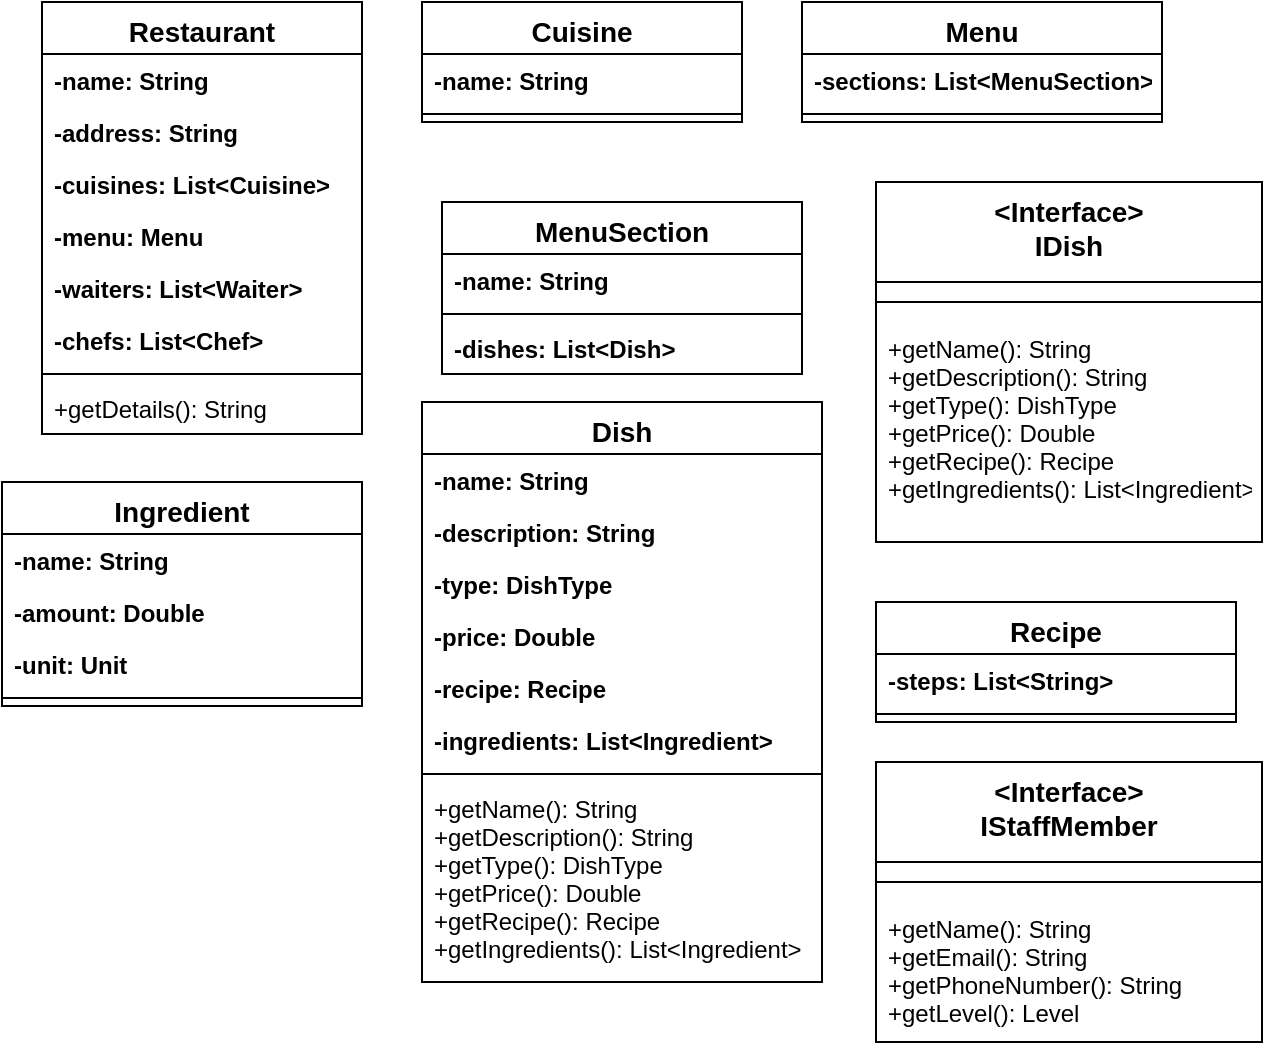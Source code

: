 <mxfile version="24.7.6">
  <diagram id="C5RBs43oDa-KdzZeNtuy" name="Page-1">
    <mxGraphModel dx="1050" dy="557" grid="1" gridSize="10" guides="1" tooltips="1" connect="1" arrows="1" fold="1" page="1" pageScale="1" pageWidth="827" pageHeight="1169" math="0" shadow="0">
      <root>
        <mxCell id="WIyWlLk6GJQsqaUBKTNV-0" />
        <mxCell id="WIyWlLk6GJQsqaUBKTNV-1" parent="WIyWlLk6GJQsqaUBKTNV-0" />
        <mxCell id="zkfFHV4jXpPFQw0GAbJ--0" value="Restaurant" style="swimlane;fontStyle=1;align=center;verticalAlign=top;childLayout=stackLayout;horizontal=1;startSize=26;horizontalStack=0;resizeParent=1;resizeLast=0;collapsible=1;marginBottom=0;rounded=0;shadow=0;strokeWidth=1;fontSize=14;" parent="WIyWlLk6GJQsqaUBKTNV-1" vertex="1">
          <mxGeometry x="90" y="40" width="160" height="216" as="geometry">
            <mxRectangle x="230" y="140" width="160" height="26" as="alternateBounds" />
          </mxGeometry>
        </mxCell>
        <mxCell id="zkfFHV4jXpPFQw0GAbJ--1" value="-name: String" style="text;align=left;verticalAlign=top;spacingLeft=4;spacingRight=4;overflow=hidden;rotatable=0;points=[[0,0.5],[1,0.5]];portConstraint=eastwest;fontStyle=1" parent="zkfFHV4jXpPFQw0GAbJ--0" vertex="1">
          <mxGeometry y="26" width="160" height="26" as="geometry" />
        </mxCell>
        <mxCell id="zkfFHV4jXpPFQw0GAbJ--2" value="-address: String " style="text;align=left;verticalAlign=top;spacingLeft=4;spacingRight=4;overflow=hidden;rotatable=0;points=[[0,0.5],[1,0.5]];portConstraint=eastwest;rounded=0;shadow=0;html=0;fontStyle=1" parent="zkfFHV4jXpPFQw0GAbJ--0" vertex="1">
          <mxGeometry y="52" width="160" height="26" as="geometry" />
        </mxCell>
        <mxCell id="zkfFHV4jXpPFQw0GAbJ--3" value="-cuisines: List&lt;Cuisine&gt;" style="text;align=left;verticalAlign=top;spacingLeft=4;spacingRight=4;overflow=hidden;rotatable=0;points=[[0,0.5],[1,0.5]];portConstraint=eastwest;rounded=0;shadow=0;html=0;fontStyle=1" parent="zkfFHV4jXpPFQw0GAbJ--0" vertex="1">
          <mxGeometry y="78" width="160" height="26" as="geometry" />
        </mxCell>
        <mxCell id="zkfFHV4jXpPFQw0GAbJ--5" value="-menu: Menu" style="text;align=left;verticalAlign=top;spacingLeft=4;spacingRight=4;overflow=hidden;rotatable=0;points=[[0,0.5],[1,0.5]];portConstraint=eastwest;fontStyle=1" parent="zkfFHV4jXpPFQw0GAbJ--0" vertex="1">
          <mxGeometry y="104" width="160" height="26" as="geometry" />
        </mxCell>
        <mxCell id="VaiTRZWKTCsyNy_biYh1-0" value="-waiters: List&lt;Waiter&gt; " style="text;align=left;verticalAlign=top;spacingLeft=4;spacingRight=4;overflow=hidden;rotatable=0;points=[[0,0.5],[1,0.5]];portConstraint=eastwest;rounded=0;shadow=0;html=0;fontStyle=1" vertex="1" parent="zkfFHV4jXpPFQw0GAbJ--0">
          <mxGeometry y="130" width="160" height="26" as="geometry" />
        </mxCell>
        <mxCell id="VaiTRZWKTCsyNy_biYh1-1" value="-chefs: List&lt;Chef&gt;" style="text;align=left;verticalAlign=top;spacingLeft=4;spacingRight=4;overflow=hidden;rotatable=0;points=[[0,0.5],[1,0.5]];portConstraint=eastwest;fontStyle=1" vertex="1" parent="zkfFHV4jXpPFQw0GAbJ--0">
          <mxGeometry y="156" width="160" height="26" as="geometry" />
        </mxCell>
        <mxCell id="zkfFHV4jXpPFQw0GAbJ--4" value="" style="line;html=1;strokeWidth=1;align=left;verticalAlign=middle;spacingTop=-1;spacingLeft=3;spacingRight=3;rotatable=0;labelPosition=right;points=[];portConstraint=eastwest;" parent="zkfFHV4jXpPFQw0GAbJ--0" vertex="1">
          <mxGeometry y="182" width="160" height="8" as="geometry" />
        </mxCell>
        <mxCell id="VaiTRZWKTCsyNy_biYh1-2" value="+getDetails(): String" style="text;align=left;verticalAlign=top;spacingLeft=4;spacingRight=4;overflow=hidden;rotatable=0;points=[[0,0.5],[1,0.5]];portConstraint=eastwest;rounded=0;shadow=0;html=0;" vertex="1" parent="zkfFHV4jXpPFQw0GAbJ--0">
          <mxGeometry y="190" width="160" height="26" as="geometry" />
        </mxCell>
        <mxCell id="VaiTRZWKTCsyNy_biYh1-3" value="Cuisine" style="swimlane;fontStyle=1;align=center;verticalAlign=top;childLayout=stackLayout;horizontal=1;startSize=26;horizontalStack=0;resizeParent=1;resizeLast=0;collapsible=1;marginBottom=0;rounded=0;shadow=0;strokeWidth=1;fontSize=14;" vertex="1" parent="WIyWlLk6GJQsqaUBKTNV-1">
          <mxGeometry x="280" y="40" width="160" height="60" as="geometry">
            <mxRectangle x="230" y="140" width="160" height="26" as="alternateBounds" />
          </mxGeometry>
        </mxCell>
        <mxCell id="VaiTRZWKTCsyNy_biYh1-4" value="-name: String" style="text;align=left;verticalAlign=top;spacingLeft=4;spacingRight=4;overflow=hidden;rotatable=0;points=[[0,0.5],[1,0.5]];portConstraint=eastwest;fontStyle=1" vertex="1" parent="VaiTRZWKTCsyNy_biYh1-3">
          <mxGeometry y="26" width="160" height="26" as="geometry" />
        </mxCell>
        <mxCell id="VaiTRZWKTCsyNy_biYh1-10" value="" style="line;html=1;strokeWidth=1;align=left;verticalAlign=middle;spacingTop=-1;spacingLeft=3;spacingRight=3;rotatable=0;labelPosition=right;points=[];portConstraint=eastwest;" vertex="1" parent="VaiTRZWKTCsyNy_biYh1-3">
          <mxGeometry y="52" width="160" height="8" as="geometry" />
        </mxCell>
        <mxCell id="VaiTRZWKTCsyNy_biYh1-12" value="Menu" style="swimlane;fontStyle=1;align=center;verticalAlign=top;childLayout=stackLayout;horizontal=1;startSize=26;horizontalStack=0;resizeParent=1;resizeLast=0;collapsible=1;marginBottom=0;rounded=0;shadow=0;strokeWidth=1;fontSize=14;" vertex="1" parent="WIyWlLk6GJQsqaUBKTNV-1">
          <mxGeometry x="470" y="40" width="180" height="60" as="geometry">
            <mxRectangle x="230" y="140" width="160" height="26" as="alternateBounds" />
          </mxGeometry>
        </mxCell>
        <mxCell id="VaiTRZWKTCsyNy_biYh1-13" value="-sections: List&lt;MenuSection&gt;" style="text;align=left;verticalAlign=top;spacingLeft=4;spacingRight=4;overflow=hidden;rotatable=0;points=[[0,0.5],[1,0.5]];portConstraint=eastwest;fontStyle=1" vertex="1" parent="VaiTRZWKTCsyNy_biYh1-12">
          <mxGeometry y="26" width="180" height="26" as="geometry" />
        </mxCell>
        <mxCell id="VaiTRZWKTCsyNy_biYh1-14" value="" style="line;html=1;strokeWidth=1;align=left;verticalAlign=middle;spacingTop=-1;spacingLeft=3;spacingRight=3;rotatable=0;labelPosition=right;points=[];portConstraint=eastwest;" vertex="1" parent="VaiTRZWKTCsyNy_biYh1-12">
          <mxGeometry y="52" width="180" height="8" as="geometry" />
        </mxCell>
        <mxCell id="VaiTRZWKTCsyNy_biYh1-16" value="Ingredient" style="swimlane;fontStyle=1;align=center;verticalAlign=top;childLayout=stackLayout;horizontal=1;startSize=26;horizontalStack=0;resizeParent=1;resizeLast=0;collapsible=1;marginBottom=0;rounded=0;shadow=0;strokeWidth=1;fontSize=14;" vertex="1" parent="WIyWlLk6GJQsqaUBKTNV-1">
          <mxGeometry x="70" y="280" width="180" height="112" as="geometry">
            <mxRectangle x="230" y="140" width="160" height="26" as="alternateBounds" />
          </mxGeometry>
        </mxCell>
        <mxCell id="VaiTRZWKTCsyNy_biYh1-17" value="-name: String " style="text;align=left;verticalAlign=top;spacingLeft=4;spacingRight=4;overflow=hidden;rotatable=0;points=[[0,0.5],[1,0.5]];portConstraint=eastwest;fontStyle=1" vertex="1" parent="VaiTRZWKTCsyNy_biYh1-16">
          <mxGeometry y="26" width="180" height="26" as="geometry" />
        </mxCell>
        <mxCell id="VaiTRZWKTCsyNy_biYh1-38" value="-amount: Double " style="text;align=left;verticalAlign=top;spacingLeft=4;spacingRight=4;overflow=hidden;rotatable=0;points=[[0,0.5],[1,0.5]];portConstraint=eastwest;fontStyle=1" vertex="1" parent="VaiTRZWKTCsyNy_biYh1-16">
          <mxGeometry y="52" width="180" height="26" as="geometry" />
        </mxCell>
        <mxCell id="VaiTRZWKTCsyNy_biYh1-39" value="-unit: Unit" style="text;align=left;verticalAlign=top;spacingLeft=4;spacingRight=4;overflow=hidden;rotatable=0;points=[[0,0.5],[1,0.5]];portConstraint=eastwest;fontStyle=1" vertex="1" parent="VaiTRZWKTCsyNy_biYh1-16">
          <mxGeometry y="78" width="180" height="26" as="geometry" />
        </mxCell>
        <mxCell id="VaiTRZWKTCsyNy_biYh1-18" value="" style="line;html=1;strokeWidth=1;align=left;verticalAlign=middle;spacingTop=-1;spacingLeft=3;spacingRight=3;rotatable=0;labelPosition=right;points=[];portConstraint=eastwest;" vertex="1" parent="VaiTRZWKTCsyNy_biYh1-16">
          <mxGeometry y="104" width="180" height="8" as="geometry" />
        </mxCell>
        <mxCell id="VaiTRZWKTCsyNy_biYh1-21" value="&lt;Interface&gt;&#xa;IDish" style="swimlane;fontStyle=1;align=center;verticalAlign=top;childLayout=stackLayout;horizontal=1;startSize=50;horizontalStack=0;resizeParent=1;resizeLast=0;collapsible=1;marginBottom=0;rounded=0;shadow=0;strokeWidth=1;fontSize=14;" vertex="1" parent="WIyWlLk6GJQsqaUBKTNV-1">
          <mxGeometry x="507" y="130" width="193" height="180" as="geometry">
            <mxRectangle x="230" y="140" width="160" height="26" as="alternateBounds" />
          </mxGeometry>
        </mxCell>
        <mxCell id="VaiTRZWKTCsyNy_biYh1-23" value="" style="line;html=1;strokeWidth=1;align=left;verticalAlign=middle;spacingTop=-1;spacingLeft=3;spacingRight=3;rotatable=0;labelPosition=right;points=[];portConstraint=eastwest;" vertex="1" parent="VaiTRZWKTCsyNy_biYh1-21">
          <mxGeometry y="50" width="193" height="20" as="geometry" />
        </mxCell>
        <mxCell id="VaiTRZWKTCsyNy_biYh1-24" value="+getName(): String   &#xa;+getDescription(): String &#xa;+getType(): DishType &#xa;+getPrice(): Double  &#xa;+getRecipe(): Recipe &#xa;+getIngredients(): List&lt;Ingredient&gt;" style="text;align=left;verticalAlign=top;spacingLeft=4;spacingRight=4;overflow=hidden;rotatable=0;points=[[0,0.5],[1,0.5]];portConstraint=eastwest;fontStyle=0" vertex="1" parent="VaiTRZWKTCsyNy_biYh1-21">
          <mxGeometry y="70" width="193" height="100" as="geometry" />
        </mxCell>
        <mxCell id="VaiTRZWKTCsyNy_biYh1-25" value="Dish" style="swimlane;fontStyle=1;align=center;verticalAlign=top;childLayout=stackLayout;horizontal=1;startSize=26;horizontalStack=0;resizeParent=1;resizeLast=0;collapsible=1;marginBottom=0;rounded=0;shadow=0;strokeWidth=1;fontSize=14;" vertex="1" parent="WIyWlLk6GJQsqaUBKTNV-1">
          <mxGeometry x="280" y="240" width="200" height="290" as="geometry">
            <mxRectangle x="230" y="140" width="160" height="26" as="alternateBounds" />
          </mxGeometry>
        </mxCell>
        <mxCell id="VaiTRZWKTCsyNy_biYh1-26" value="-name: String" style="text;align=left;verticalAlign=top;spacingLeft=4;spacingRight=4;overflow=hidden;rotatable=0;points=[[0,0.5],[1,0.5]];portConstraint=eastwest;fontStyle=1" vertex="1" parent="VaiTRZWKTCsyNy_biYh1-25">
          <mxGeometry y="26" width="200" height="26" as="geometry" />
        </mxCell>
        <mxCell id="VaiTRZWKTCsyNy_biYh1-27" value="-description: String" style="text;align=left;verticalAlign=top;spacingLeft=4;spacingRight=4;overflow=hidden;rotatable=0;points=[[0,0.5],[1,0.5]];portConstraint=eastwest;rounded=0;shadow=0;html=0;fontStyle=1" vertex="1" parent="VaiTRZWKTCsyNy_biYh1-25">
          <mxGeometry y="52" width="200" height="26" as="geometry" />
        </mxCell>
        <mxCell id="VaiTRZWKTCsyNy_biYh1-28" value="-type: DishType " style="text;align=left;verticalAlign=top;spacingLeft=4;spacingRight=4;overflow=hidden;rotatable=0;points=[[0,0.5],[1,0.5]];portConstraint=eastwest;rounded=0;shadow=0;html=0;fontStyle=1" vertex="1" parent="VaiTRZWKTCsyNy_biYh1-25">
          <mxGeometry y="78" width="200" height="26" as="geometry" />
        </mxCell>
        <mxCell id="VaiTRZWKTCsyNy_biYh1-29" value="-price: Double " style="text;align=left;verticalAlign=top;spacingLeft=4;spacingRight=4;overflow=hidden;rotatable=0;points=[[0,0.5],[1,0.5]];portConstraint=eastwest;fontStyle=1" vertex="1" parent="VaiTRZWKTCsyNy_biYh1-25">
          <mxGeometry y="104" width="200" height="26" as="geometry" />
        </mxCell>
        <mxCell id="VaiTRZWKTCsyNy_biYh1-30" value="-recipe: Recipe " style="text;align=left;verticalAlign=top;spacingLeft=4;spacingRight=4;overflow=hidden;rotatable=0;points=[[0,0.5],[1,0.5]];portConstraint=eastwest;rounded=0;shadow=0;html=0;fontStyle=1" vertex="1" parent="VaiTRZWKTCsyNy_biYh1-25">
          <mxGeometry y="130" width="200" height="26" as="geometry" />
        </mxCell>
        <mxCell id="VaiTRZWKTCsyNy_biYh1-31" value="-ingredients: List&lt;Ingredient&gt;" style="text;align=left;verticalAlign=top;spacingLeft=4;spacingRight=4;overflow=hidden;rotatable=0;points=[[0,0.5],[1,0.5]];portConstraint=eastwest;fontStyle=1" vertex="1" parent="VaiTRZWKTCsyNy_biYh1-25">
          <mxGeometry y="156" width="200" height="26" as="geometry" />
        </mxCell>
        <mxCell id="VaiTRZWKTCsyNy_biYh1-32" value="" style="line;html=1;strokeWidth=1;align=left;verticalAlign=middle;spacingTop=-1;spacingLeft=3;spacingRight=3;rotatable=0;labelPosition=right;points=[];portConstraint=eastwest;" vertex="1" parent="VaiTRZWKTCsyNy_biYh1-25">
          <mxGeometry y="182" width="200" height="8" as="geometry" />
        </mxCell>
        <mxCell id="VaiTRZWKTCsyNy_biYh1-33" value="+getName(): String   &#xa;+getDescription(): String &#xa;+getType(): DishType &#xa;+getPrice(): Double  &#xa;+getRecipe(): Recipe &#xa;+getIngredients(): List&lt;Ingredient&gt;" style="text;align=left;verticalAlign=top;spacingLeft=4;spacingRight=4;overflow=hidden;rotatable=0;points=[[0,0.5],[1,0.5]];portConstraint=eastwest;rounded=0;shadow=0;html=0;" vertex="1" parent="VaiTRZWKTCsyNy_biYh1-25">
          <mxGeometry y="190" width="200" height="100" as="geometry" />
        </mxCell>
        <mxCell id="VaiTRZWKTCsyNy_biYh1-34" value="MenuSection" style="swimlane;fontStyle=1;align=center;verticalAlign=top;childLayout=stackLayout;horizontal=1;startSize=26;horizontalStack=0;resizeParent=1;resizeLast=0;collapsible=1;marginBottom=0;rounded=0;shadow=0;strokeWidth=1;fontSize=14;" vertex="1" parent="WIyWlLk6GJQsqaUBKTNV-1">
          <mxGeometry x="290" y="140" width="180" height="86" as="geometry">
            <mxRectangle x="230" y="140" width="160" height="26" as="alternateBounds" />
          </mxGeometry>
        </mxCell>
        <mxCell id="VaiTRZWKTCsyNy_biYh1-35" value="-name: String " style="text;align=left;verticalAlign=top;spacingLeft=4;spacingRight=4;overflow=hidden;rotatable=0;points=[[0,0.5],[1,0.5]];portConstraint=eastwest;fontStyle=1" vertex="1" parent="VaiTRZWKTCsyNy_biYh1-34">
          <mxGeometry y="26" width="180" height="26" as="geometry" />
        </mxCell>
        <mxCell id="VaiTRZWKTCsyNy_biYh1-36" value="" style="line;html=1;strokeWidth=1;align=left;verticalAlign=middle;spacingTop=-1;spacingLeft=3;spacingRight=3;rotatable=0;labelPosition=right;points=[];portConstraint=eastwest;" vertex="1" parent="VaiTRZWKTCsyNy_biYh1-34">
          <mxGeometry y="52" width="180" height="8" as="geometry" />
        </mxCell>
        <mxCell id="VaiTRZWKTCsyNy_biYh1-37" value="-dishes: List&lt;Dish&gt;" style="text;align=left;verticalAlign=top;spacingLeft=4;spacingRight=4;overflow=hidden;rotatable=0;points=[[0,0.5],[1,0.5]];portConstraint=eastwest;fontStyle=1" vertex="1" parent="VaiTRZWKTCsyNy_biYh1-34">
          <mxGeometry y="60" width="180" height="26" as="geometry" />
        </mxCell>
        <mxCell id="VaiTRZWKTCsyNy_biYh1-40" value="Recipe" style="swimlane;fontStyle=1;align=center;verticalAlign=top;childLayout=stackLayout;horizontal=1;startSize=26;horizontalStack=0;resizeParent=1;resizeLast=0;collapsible=1;marginBottom=0;rounded=0;shadow=0;strokeWidth=1;fontSize=14;" vertex="1" parent="WIyWlLk6GJQsqaUBKTNV-1">
          <mxGeometry x="507" y="340" width="180" height="60" as="geometry">
            <mxRectangle x="230" y="140" width="160" height="26" as="alternateBounds" />
          </mxGeometry>
        </mxCell>
        <mxCell id="VaiTRZWKTCsyNy_biYh1-41" value="-steps: List&lt;String&gt;" style="text;align=left;verticalAlign=top;spacingLeft=4;spacingRight=4;overflow=hidden;rotatable=0;points=[[0,0.5],[1,0.5]];portConstraint=eastwest;fontStyle=1" vertex="1" parent="VaiTRZWKTCsyNy_biYh1-40">
          <mxGeometry y="26" width="180" height="26" as="geometry" />
        </mxCell>
        <mxCell id="VaiTRZWKTCsyNy_biYh1-42" value="" style="line;html=1;strokeWidth=1;align=left;verticalAlign=middle;spacingTop=-1;spacingLeft=3;spacingRight=3;rotatable=0;labelPosition=right;points=[];portConstraint=eastwest;" vertex="1" parent="VaiTRZWKTCsyNy_biYh1-40">
          <mxGeometry y="52" width="180" height="8" as="geometry" />
        </mxCell>
        <mxCell id="VaiTRZWKTCsyNy_biYh1-43" value="&lt;Interface&gt;&#xa;IStaffMember" style="swimlane;fontStyle=1;align=center;verticalAlign=top;childLayout=stackLayout;horizontal=1;startSize=50;horizontalStack=0;resizeParent=1;resizeLast=0;collapsible=1;marginBottom=0;rounded=0;shadow=0;strokeWidth=1;fontSize=14;" vertex="1" parent="WIyWlLk6GJQsqaUBKTNV-1">
          <mxGeometry x="507" y="420" width="193" height="140" as="geometry">
            <mxRectangle x="230" y="140" width="160" height="26" as="alternateBounds" />
          </mxGeometry>
        </mxCell>
        <mxCell id="VaiTRZWKTCsyNy_biYh1-44" value="" style="line;html=1;strokeWidth=1;align=left;verticalAlign=middle;spacingTop=-1;spacingLeft=3;spacingRight=3;rotatable=0;labelPosition=right;points=[];portConstraint=eastwest;" vertex="1" parent="VaiTRZWKTCsyNy_biYh1-43">
          <mxGeometry y="50" width="193" height="20" as="geometry" />
        </mxCell>
        <mxCell id="VaiTRZWKTCsyNy_biYh1-45" value="+getName(): String   &#xa;+getEmail(): String  &#xa;+getPhoneNumber(): String &#xa;+getLevel(): Level" style="text;align=left;verticalAlign=top;spacingLeft=4;spacingRight=4;overflow=hidden;rotatable=0;points=[[0,0.5],[1,0.5]];portConstraint=eastwest;fontStyle=0" vertex="1" parent="VaiTRZWKTCsyNy_biYh1-43">
          <mxGeometry y="70" width="193" height="70" as="geometry" />
        </mxCell>
      </root>
    </mxGraphModel>
  </diagram>
</mxfile>
